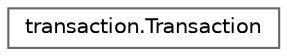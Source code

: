 digraph "Graphical Class Hierarchy"
{
 // LATEX_PDF_SIZE
  bgcolor="transparent";
  edge [fontname=Helvetica,fontsize=10,labelfontname=Helvetica,labelfontsize=10];
  node [fontname=Helvetica,fontsize=10,shape=box,height=0.2,width=0.4];
  rankdir="LR";
  Node0 [label="transaction.Transaction",height=0.2,width=0.4,color="grey40", fillcolor="white", style="filled",URL="$classtransaction_1_1_transaction.html",tooltip=" "];
}
